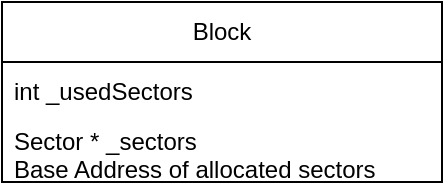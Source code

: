 <mxfile version="20.6.0" type="device"><diagram id="CN6xzcjzkIOGlSaN9tlU" name="Page-1"><mxGraphModel dx="913" dy="1174" grid="1" gridSize="10" guides="1" tooltips="1" connect="1" arrows="1" fold="1" page="1" pageScale="1" pageWidth="1169" pageHeight="1654" math="0" shadow="0"><root><mxCell id="0"/><mxCell id="1" parent="0"/><mxCell id="605n7hf9mN3WlgWlcW0W-1" value="Block" style="swimlane;fontStyle=0;childLayout=stackLayout;horizontal=1;startSize=30;horizontalStack=0;resizeParent=1;resizeParentMax=0;resizeLast=0;collapsible=1;marginBottom=0;whiteSpace=wrap;html=1;" vertex="1" parent="1"><mxGeometry x="120" y="160" width="220" height="90" as="geometry"/></mxCell><mxCell id="605n7hf9mN3WlgWlcW0W-2" value="int _usedSectors" style="text;strokeColor=none;fillColor=none;align=left;verticalAlign=middle;spacingLeft=4;spacingRight=4;overflow=hidden;points=[[0,0.5],[1,0.5]];portConstraint=eastwest;rotatable=0;whiteSpace=wrap;html=1;" vertex="1" parent="605n7hf9mN3WlgWlcW0W-1"><mxGeometry y="30" width="220" height="30" as="geometry"/></mxCell><mxCell id="605n7hf9mN3WlgWlcW0W-3" value="Sector * _sectors&lt;br&gt;Base Address of allocated sectors" style="text;strokeColor=none;fillColor=none;align=left;verticalAlign=middle;spacingLeft=4;spacingRight=4;overflow=hidden;points=[[0,0.5],[1,0.5]];portConstraint=eastwest;rotatable=0;whiteSpace=wrap;html=1;" vertex="1" parent="605n7hf9mN3WlgWlcW0W-1"><mxGeometry y="60" width="220" height="30" as="geometry"/></mxCell></root></mxGraphModel></diagram></mxfile>